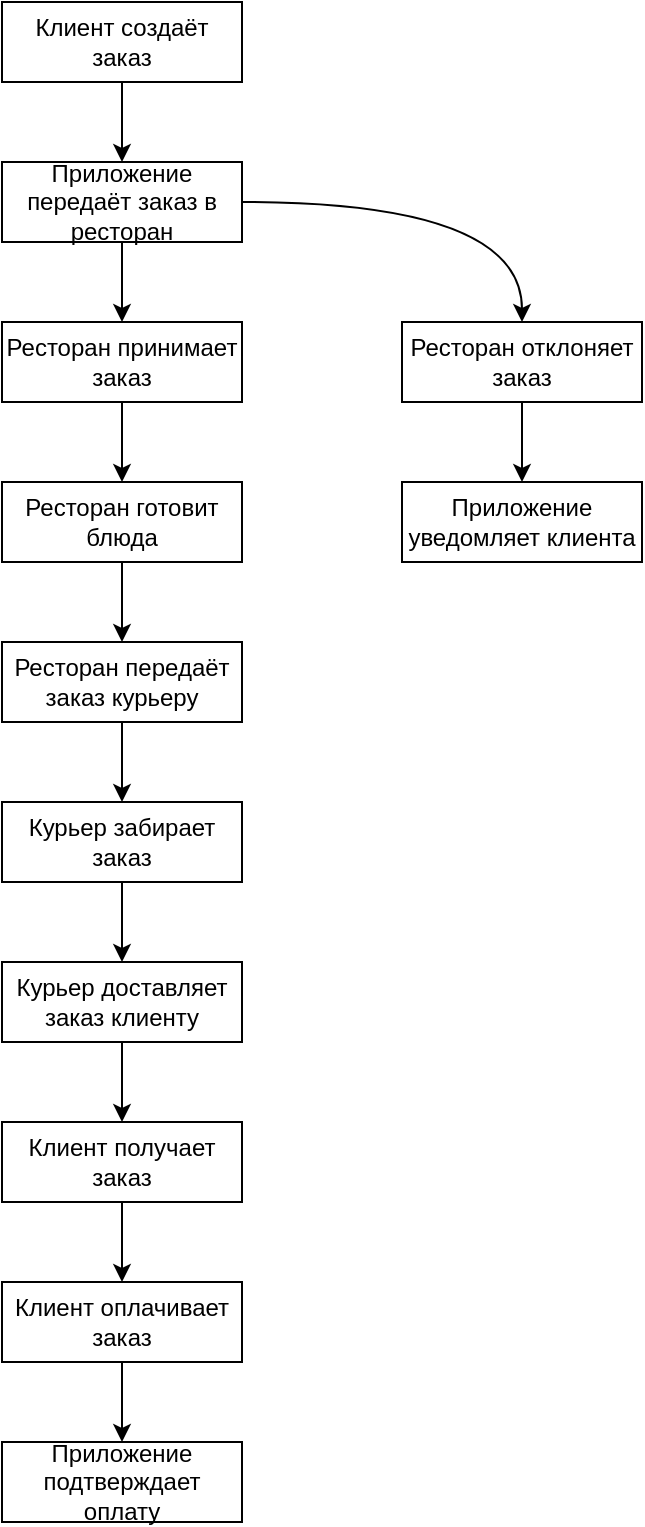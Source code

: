 <mxfile version="24.4.9" type="google">
  <diagram name="Page-1" id="MFQgMOVYBCBhJre1kZs1">
    <mxGraphModel grid="1" page="1" gridSize="10" guides="1" tooltips="1" connect="1" arrows="1" fold="1" pageScale="1" pageWidth="827" pageHeight="1169" math="0" shadow="0">
      <root>
        <mxCell id="0" />
        <mxCell id="1" parent="0" />
        <mxCell id="YNbER13SbUwJXVdNdQxA-6" style="edgeStyle=orthogonalEdgeStyle;rounded=0;orthogonalLoop=1;jettySize=auto;html=1;entryX=0.5;entryY=0;entryDx=0;entryDy=0;" edge="1" parent="1" source="YNbER13SbUwJXVdNdQxA-1" target="YNbER13SbUwJXVdNdQxA-3">
          <mxGeometry relative="1" as="geometry" />
        </mxCell>
        <mxCell id="YNbER13SbUwJXVdNdQxA-1" value="Клиент создаёт заказ" style="rounded=0;whiteSpace=wrap;html=1;" vertex="1" parent="1">
          <mxGeometry x="260" y="80" width="120" height="40" as="geometry" />
        </mxCell>
        <mxCell id="YNbER13SbUwJXVdNdQxA-7" style="edgeStyle=orthogonalEdgeStyle;rounded=0;orthogonalLoop=1;jettySize=auto;html=1;entryX=0.5;entryY=0;entryDx=0;entryDy=0;" edge="1" parent="1" source="YNbER13SbUwJXVdNdQxA-3" target="YNbER13SbUwJXVdNdQxA-4">
          <mxGeometry relative="1" as="geometry" />
        </mxCell>
        <mxCell id="YNbER13SbUwJXVdNdQxA-8" style="edgeStyle=orthogonalEdgeStyle;rounded=0;orthogonalLoop=1;jettySize=auto;html=1;entryX=0.5;entryY=0;entryDx=0;entryDy=0;curved=1;" edge="1" parent="1" source="YNbER13SbUwJXVdNdQxA-3" target="YNbER13SbUwJXVdNdQxA-5">
          <mxGeometry relative="1" as="geometry" />
        </mxCell>
        <mxCell id="YNbER13SbUwJXVdNdQxA-3" value="Приложение передаёт заказ в ресторан" style="rounded=0;whiteSpace=wrap;html=1;" vertex="1" parent="1">
          <mxGeometry x="260" y="160" width="120" height="40" as="geometry" />
        </mxCell>
        <mxCell id="YNbER13SbUwJXVdNdQxA-17" style="edgeStyle=orthogonalEdgeStyle;rounded=0;orthogonalLoop=1;jettySize=auto;html=1;entryX=0.5;entryY=0;entryDx=0;entryDy=0;" edge="1" parent="1" source="YNbER13SbUwJXVdNdQxA-4" target="YNbER13SbUwJXVdNdQxA-12">
          <mxGeometry relative="1" as="geometry" />
        </mxCell>
        <mxCell id="YNbER13SbUwJXVdNdQxA-4" value="Ресторан принимает заказ" style="rounded=0;whiteSpace=wrap;html=1;" vertex="1" parent="1">
          <mxGeometry x="260" y="240" width="120" height="40" as="geometry" />
        </mxCell>
        <mxCell id="YNbER13SbUwJXVdNdQxA-11" style="edgeStyle=orthogonalEdgeStyle;rounded=0;orthogonalLoop=1;jettySize=auto;html=1;entryX=0.5;entryY=0;entryDx=0;entryDy=0;" edge="1" parent="1" source="YNbER13SbUwJXVdNdQxA-5" target="YNbER13SbUwJXVdNdQxA-10">
          <mxGeometry relative="1" as="geometry" />
        </mxCell>
        <mxCell id="YNbER13SbUwJXVdNdQxA-5" value="Ресторан отклоняет заказ" style="rounded=0;whiteSpace=wrap;html=1;" vertex="1" parent="1">
          <mxGeometry x="460" y="240" width="120" height="40" as="geometry" />
        </mxCell>
        <mxCell id="YNbER13SbUwJXVdNdQxA-10" value="Приложение уведомляет клиента" style="rounded=0;whiteSpace=wrap;html=1;" vertex="1" parent="1">
          <mxGeometry x="460" y="320" width="120" height="40" as="geometry" />
        </mxCell>
        <mxCell id="YNbER13SbUwJXVdNdQxA-18" style="edgeStyle=orthogonalEdgeStyle;rounded=0;orthogonalLoop=1;jettySize=auto;html=1;entryX=0.5;entryY=0;entryDx=0;entryDy=0;" edge="1" parent="1" source="YNbER13SbUwJXVdNdQxA-12" target="YNbER13SbUwJXVdNdQxA-13">
          <mxGeometry relative="1" as="geometry" />
        </mxCell>
        <mxCell id="YNbER13SbUwJXVdNdQxA-12" value="Ресторан готовит блюда" style="rounded=0;whiteSpace=wrap;html=1;" vertex="1" parent="1">
          <mxGeometry x="260" y="320" width="120" height="40" as="geometry" />
        </mxCell>
        <mxCell id="YNbER13SbUwJXVdNdQxA-19" style="edgeStyle=orthogonalEdgeStyle;rounded=0;orthogonalLoop=1;jettySize=auto;html=1;entryX=0.5;entryY=0;entryDx=0;entryDy=0;" edge="1" parent="1" source="YNbER13SbUwJXVdNdQxA-13" target="YNbER13SbUwJXVdNdQxA-14">
          <mxGeometry relative="1" as="geometry" />
        </mxCell>
        <mxCell id="YNbER13SbUwJXVdNdQxA-13" value="Ресторан передаёт заказ курьеру" style="rounded=0;whiteSpace=wrap;html=1;" vertex="1" parent="1">
          <mxGeometry x="260" y="400" width="120" height="40" as="geometry" />
        </mxCell>
        <mxCell id="YNbER13SbUwJXVdNdQxA-20" style="edgeStyle=orthogonalEdgeStyle;rounded=0;orthogonalLoop=1;jettySize=auto;html=1;entryX=0.5;entryY=0;entryDx=0;entryDy=0;" edge="1" parent="1" source="YNbER13SbUwJXVdNdQxA-14" target="YNbER13SbUwJXVdNdQxA-15">
          <mxGeometry relative="1" as="geometry" />
        </mxCell>
        <mxCell id="YNbER13SbUwJXVdNdQxA-14" value="Курьер забирает заказ" style="rounded=0;whiteSpace=wrap;html=1;" vertex="1" parent="1">
          <mxGeometry x="260" y="480" width="120" height="40" as="geometry" />
        </mxCell>
        <mxCell id="YNbER13SbUwJXVdNdQxA-23" style="edgeStyle=orthogonalEdgeStyle;rounded=0;orthogonalLoop=1;jettySize=auto;html=1;entryX=0.5;entryY=0;entryDx=0;entryDy=0;" edge="1" parent="1" source="YNbER13SbUwJXVdNdQxA-15" target="YNbER13SbUwJXVdNdQxA-16">
          <mxGeometry relative="1" as="geometry" />
        </mxCell>
        <mxCell id="YNbER13SbUwJXVdNdQxA-15" value="Курьер доставляет заказ клиенту" style="rounded=0;whiteSpace=wrap;html=1;" vertex="1" parent="1">
          <mxGeometry x="260" y="560" width="120" height="40" as="geometry" />
        </mxCell>
        <mxCell id="YNbER13SbUwJXVdNdQxA-24" style="edgeStyle=orthogonalEdgeStyle;rounded=0;orthogonalLoop=1;jettySize=auto;html=1;" edge="1" parent="1" source="YNbER13SbUwJXVdNdQxA-16">
          <mxGeometry relative="1" as="geometry">
            <mxPoint x="320" y="720" as="targetPoint" />
          </mxGeometry>
        </mxCell>
        <mxCell id="YNbER13SbUwJXVdNdQxA-16" value="Клиент получает заказ" style="rounded=0;whiteSpace=wrap;html=1;" vertex="1" parent="1">
          <mxGeometry x="260" y="640" width="120" height="40" as="geometry" />
        </mxCell>
        <mxCell id="YNbER13SbUwJXVdNdQxA-26" style="edgeStyle=orthogonalEdgeStyle;rounded=0;orthogonalLoop=1;jettySize=auto;html=1;" edge="1" parent="1" source="YNbER13SbUwJXVdNdQxA-25">
          <mxGeometry relative="1" as="geometry">
            <mxPoint x="320" y="800" as="targetPoint" />
          </mxGeometry>
        </mxCell>
        <mxCell id="YNbER13SbUwJXVdNdQxA-25" value="Клиент оплачивает заказ" style="rounded=0;whiteSpace=wrap;html=1;" vertex="1" parent="1">
          <mxGeometry x="260" y="720" width="120" height="40" as="geometry" />
        </mxCell>
        <mxCell id="YNbER13SbUwJXVdNdQxA-27" value="Приложение подтверждает оплату" style="rounded=0;whiteSpace=wrap;html=1;" vertex="1" parent="1">
          <mxGeometry x="260" y="800" width="120" height="40" as="geometry" />
        </mxCell>
      </root>
    </mxGraphModel>
  </diagram>
</mxfile>
